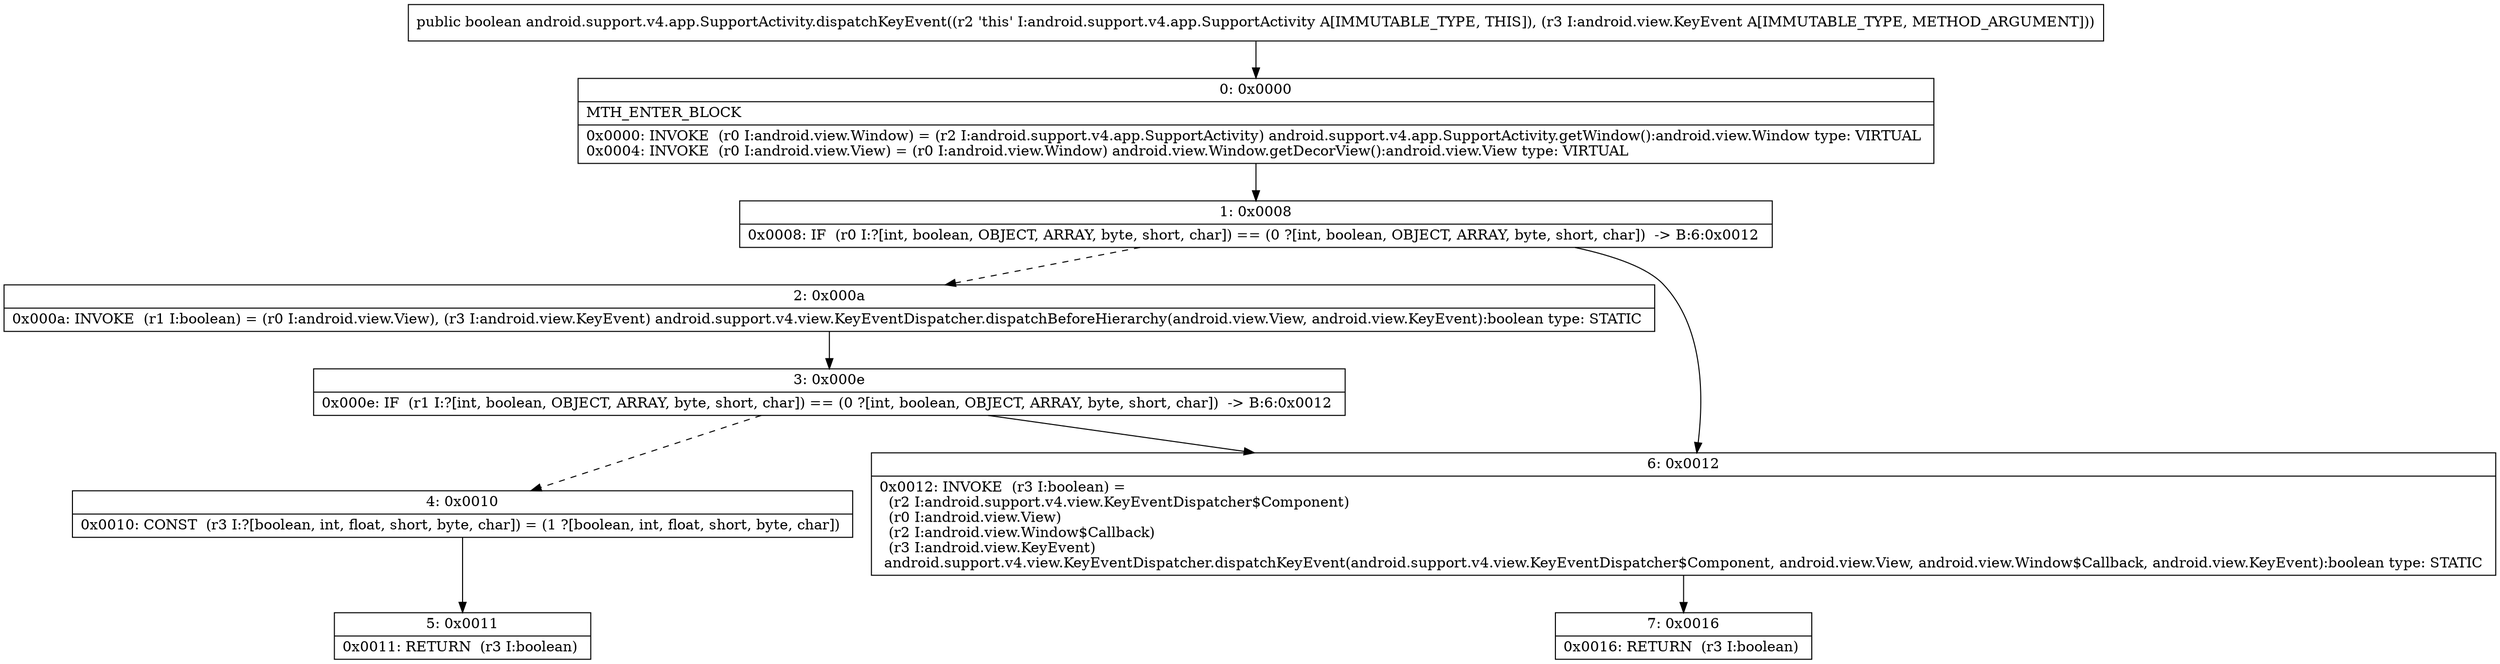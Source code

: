 digraph "CFG forandroid.support.v4.app.SupportActivity.dispatchKeyEvent(Landroid\/view\/KeyEvent;)Z" {
Node_0 [shape=record,label="{0\:\ 0x0000|MTH_ENTER_BLOCK\l|0x0000: INVOKE  (r0 I:android.view.Window) = (r2 I:android.support.v4.app.SupportActivity) android.support.v4.app.SupportActivity.getWindow():android.view.Window type: VIRTUAL \l0x0004: INVOKE  (r0 I:android.view.View) = (r0 I:android.view.Window) android.view.Window.getDecorView():android.view.View type: VIRTUAL \l}"];
Node_1 [shape=record,label="{1\:\ 0x0008|0x0008: IF  (r0 I:?[int, boolean, OBJECT, ARRAY, byte, short, char]) == (0 ?[int, boolean, OBJECT, ARRAY, byte, short, char])  \-\> B:6:0x0012 \l}"];
Node_2 [shape=record,label="{2\:\ 0x000a|0x000a: INVOKE  (r1 I:boolean) = (r0 I:android.view.View), (r3 I:android.view.KeyEvent) android.support.v4.view.KeyEventDispatcher.dispatchBeforeHierarchy(android.view.View, android.view.KeyEvent):boolean type: STATIC \l}"];
Node_3 [shape=record,label="{3\:\ 0x000e|0x000e: IF  (r1 I:?[int, boolean, OBJECT, ARRAY, byte, short, char]) == (0 ?[int, boolean, OBJECT, ARRAY, byte, short, char])  \-\> B:6:0x0012 \l}"];
Node_4 [shape=record,label="{4\:\ 0x0010|0x0010: CONST  (r3 I:?[boolean, int, float, short, byte, char]) = (1 ?[boolean, int, float, short, byte, char]) \l}"];
Node_5 [shape=record,label="{5\:\ 0x0011|0x0011: RETURN  (r3 I:boolean) \l}"];
Node_6 [shape=record,label="{6\:\ 0x0012|0x0012: INVOKE  (r3 I:boolean) = \l  (r2 I:android.support.v4.view.KeyEventDispatcher$Component)\l  (r0 I:android.view.View)\l  (r2 I:android.view.Window$Callback)\l  (r3 I:android.view.KeyEvent)\l android.support.v4.view.KeyEventDispatcher.dispatchKeyEvent(android.support.v4.view.KeyEventDispatcher$Component, android.view.View, android.view.Window$Callback, android.view.KeyEvent):boolean type: STATIC \l}"];
Node_7 [shape=record,label="{7\:\ 0x0016|0x0016: RETURN  (r3 I:boolean) \l}"];
MethodNode[shape=record,label="{public boolean android.support.v4.app.SupportActivity.dispatchKeyEvent((r2 'this' I:android.support.v4.app.SupportActivity A[IMMUTABLE_TYPE, THIS]), (r3 I:android.view.KeyEvent A[IMMUTABLE_TYPE, METHOD_ARGUMENT])) }"];
MethodNode -> Node_0;
Node_0 -> Node_1;
Node_1 -> Node_2[style=dashed];
Node_1 -> Node_6;
Node_2 -> Node_3;
Node_3 -> Node_4[style=dashed];
Node_3 -> Node_6;
Node_4 -> Node_5;
Node_6 -> Node_7;
}

